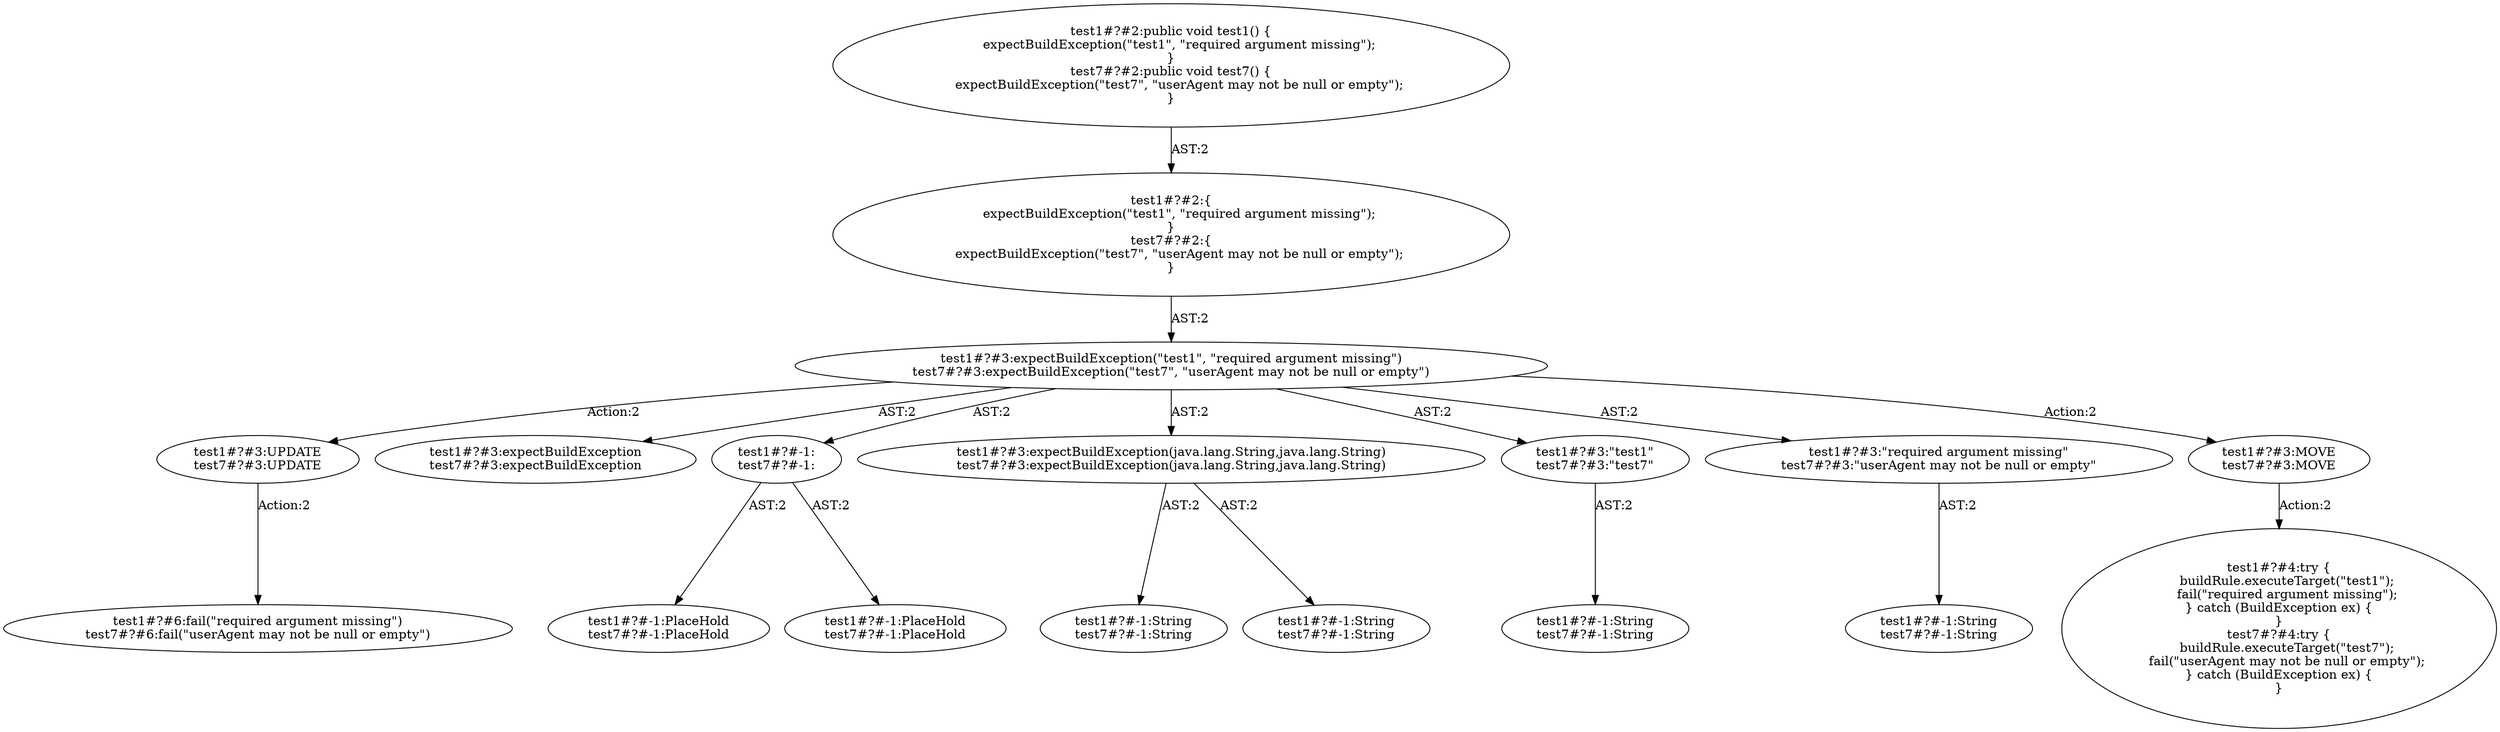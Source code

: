 digraph "Pattern" {
0 [label="test1#?#3:UPDATE
test7#?#3:UPDATE" shape=ellipse]
1 [label="test1#?#3:expectBuildException(\"test1\", \"required argument missing\")
test7#?#3:expectBuildException(\"test7\", \"userAgent may not be null or empty\")" shape=ellipse]
2 [label="test1#?#2:\{
    expectBuildException(\"test1\", \"required argument missing\");
\}
test7#?#2:\{
    expectBuildException(\"test7\", \"userAgent may not be null or empty\");
\}" shape=ellipse]
3 [label="test1#?#2:public void test1() \{
    expectBuildException(\"test1\", \"required argument missing\");
\}
test7#?#2:public void test7() \{
    expectBuildException(\"test7\", \"userAgent may not be null or empty\");
\}" shape=ellipse]
4 [label="test1#?#3:expectBuildException
test7#?#3:expectBuildException" shape=ellipse]
5 [label="test1#?#-1:
test7#?#-1:" shape=ellipse]
6 [label="test1#?#-1:PlaceHold
test7#?#-1:PlaceHold" shape=ellipse]
7 [label="test1#?#-1:PlaceHold
test7#?#-1:PlaceHold" shape=ellipse]
8 [label="test1#?#3:expectBuildException(java.lang.String,java.lang.String)
test7#?#3:expectBuildException(java.lang.String,java.lang.String)" shape=ellipse]
9 [label="test1#?#-1:String
test7#?#-1:String" shape=ellipse]
10 [label="test1#?#-1:String
test7#?#-1:String" shape=ellipse]
11 [label="test1#?#3:\"test1\"
test7#?#3:\"test7\"" shape=ellipse]
12 [label="test1#?#-1:String
test7#?#-1:String" shape=ellipse]
13 [label="test1#?#3:\"required argument missing\"
test7#?#3:\"userAgent may not be null or empty\"" shape=ellipse]
14 [label="test1#?#-1:String
test7#?#-1:String" shape=ellipse]
15 [label="test1#?#3:MOVE
test7#?#3:MOVE" shape=ellipse]
16 [label="test1#?#4:try \{
    buildRule.executeTarget(\"test1\");
    fail(\"required argument missing\");
\} catch (BuildException ex) \{
\}
test7#?#4:try \{
    buildRule.executeTarget(\"test7\");
    fail(\"userAgent may not be null or empty\");
\} catch (BuildException ex) \{
\}" shape=ellipse]
17 [label="test1#?#6:fail(\"required argument missing\")
test7#?#6:fail(\"userAgent may not be null or empty\")" shape=ellipse]
0 -> 17 [label="Action:2"];
1 -> 0 [label="Action:2"];
1 -> 4 [label="AST:2"];
1 -> 5 [label="AST:2"];
1 -> 8 [label="AST:2"];
1 -> 11 [label="AST:2"];
1 -> 13 [label="AST:2"];
1 -> 15 [label="Action:2"];
2 -> 1 [label="AST:2"];
3 -> 2 [label="AST:2"];
5 -> 6 [label="AST:2"];
5 -> 7 [label="AST:2"];
8 -> 9 [label="AST:2"];
8 -> 10 [label="AST:2"];
11 -> 12 [label="AST:2"];
13 -> 14 [label="AST:2"];
15 -> 16 [label="Action:2"];
}